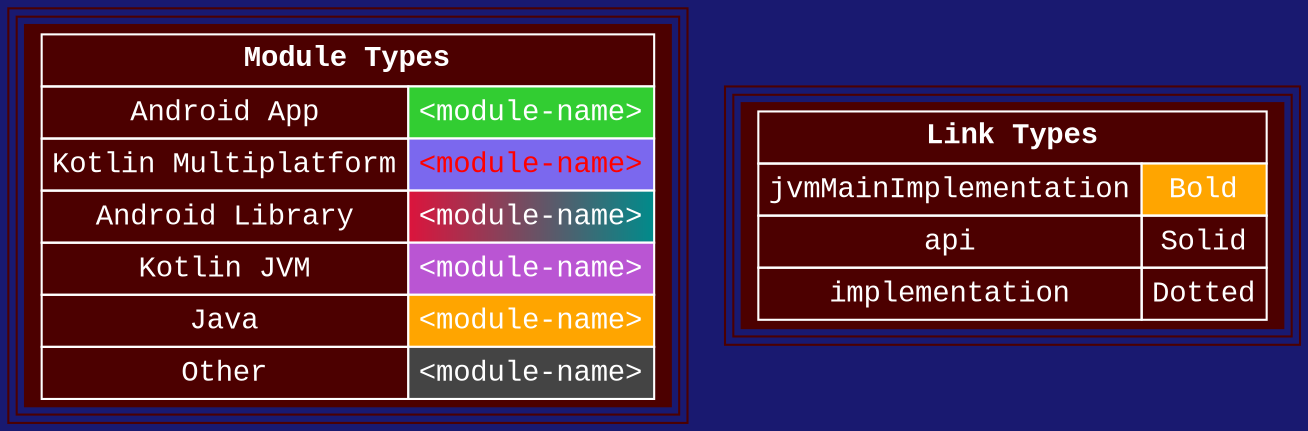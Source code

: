 digraph {
  node [fontname="Courier New",peripheries="3",style="filled",shape="plaintext",color="#4C0000",fontcolor="white"]
  edge [arrowhead="ediamond",arrowtail="none",fontcolor="white",labelfloat="false",color="red"]
  graph [bgcolor="MidnightBlue",fontsize="30",rankdir="TB",ranksep="1.5"]
  modules [label=<
  <TABLE BORDER="0" CELLBORDER="1" CELLSPACING="0" CELLPADDING="4" COLOR="white">
    <TR><TD COLSPAN="2"><B>Module Types</B></TD></TR>
    <TR><TD>Android App</TD><TD BGCOLOR="limegreen">&lt;module-name&gt;</TD></TR>
    <TR><TD>Kotlin Multiplatform</TD><TD BGCOLOR="mediumslateblue"><FONT COLOR="red">&lt;module-name&gt;</FONT></TD></TR>
    <TR><TD>Android Library</TD><TD BGCOLOR="crimson:cyan4">&lt;module-name&gt;</TD></TR>
    <TR><TD>Kotlin JVM</TD><TD BGCOLOR="mediumorchid">&lt;module-name&gt;</TD></TR>
    <TR><TD>Java</TD><TD BGCOLOR="orange">&lt;module-name&gt;</TD></TR>
    <TR><TD>Other</TD><TD BGCOLOR="#444444">&lt;module-name&gt;</TD></TR>
  </TABLE>
  >];
  links [label=<
  <TABLE BORDER="0" CELLBORDER="1" CELLSPACING="0" CELLPADDING="4" COLOR="white">
    <TR><TD COLSPAN="2"><B>Link Types</B></TD></TR>
    <TR><TD>jvmMainImplementation</TD><TD BGCOLOR="orange">Bold</TD></TR>
    <TR><TD>api</TD><TD>Solid</TD></TR>
    <TR><TD>implementation</TD><TD>Dotted</TD></TR>
  </TABLE>
  >];
}
